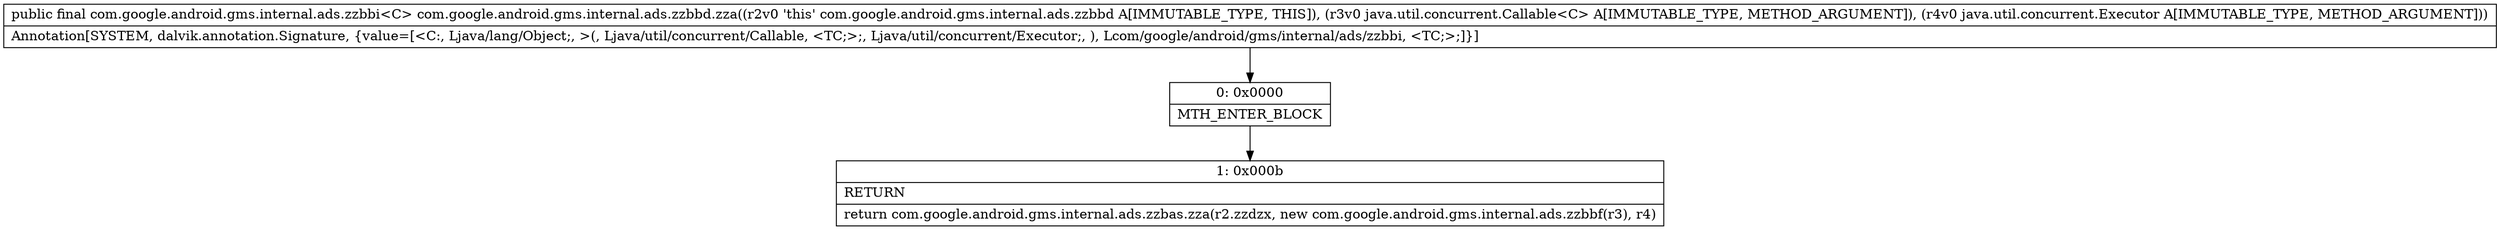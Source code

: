 digraph "CFG forcom.google.android.gms.internal.ads.zzbbd.zza(Ljava\/util\/concurrent\/Callable;Ljava\/util\/concurrent\/Executor;)Lcom\/google\/android\/gms\/internal\/ads\/zzbbi;" {
Node_0 [shape=record,label="{0\:\ 0x0000|MTH_ENTER_BLOCK\l}"];
Node_1 [shape=record,label="{1\:\ 0x000b|RETURN\l|return com.google.android.gms.internal.ads.zzbas.zza(r2.zzdzx, new com.google.android.gms.internal.ads.zzbbf(r3), r4)\l}"];
MethodNode[shape=record,label="{public final com.google.android.gms.internal.ads.zzbbi\<C\> com.google.android.gms.internal.ads.zzbbd.zza((r2v0 'this' com.google.android.gms.internal.ads.zzbbd A[IMMUTABLE_TYPE, THIS]), (r3v0 java.util.concurrent.Callable\<C\> A[IMMUTABLE_TYPE, METHOD_ARGUMENT]), (r4v0 java.util.concurrent.Executor A[IMMUTABLE_TYPE, METHOD_ARGUMENT]))  | Annotation[SYSTEM, dalvik.annotation.Signature, \{value=[\<C:, Ljava\/lang\/Object;, \>(, Ljava\/util\/concurrent\/Callable, \<TC;\>;, Ljava\/util\/concurrent\/Executor;, ), Lcom\/google\/android\/gms\/internal\/ads\/zzbbi, \<TC;\>;]\}]\l}"];
MethodNode -> Node_0;
Node_0 -> Node_1;
}

